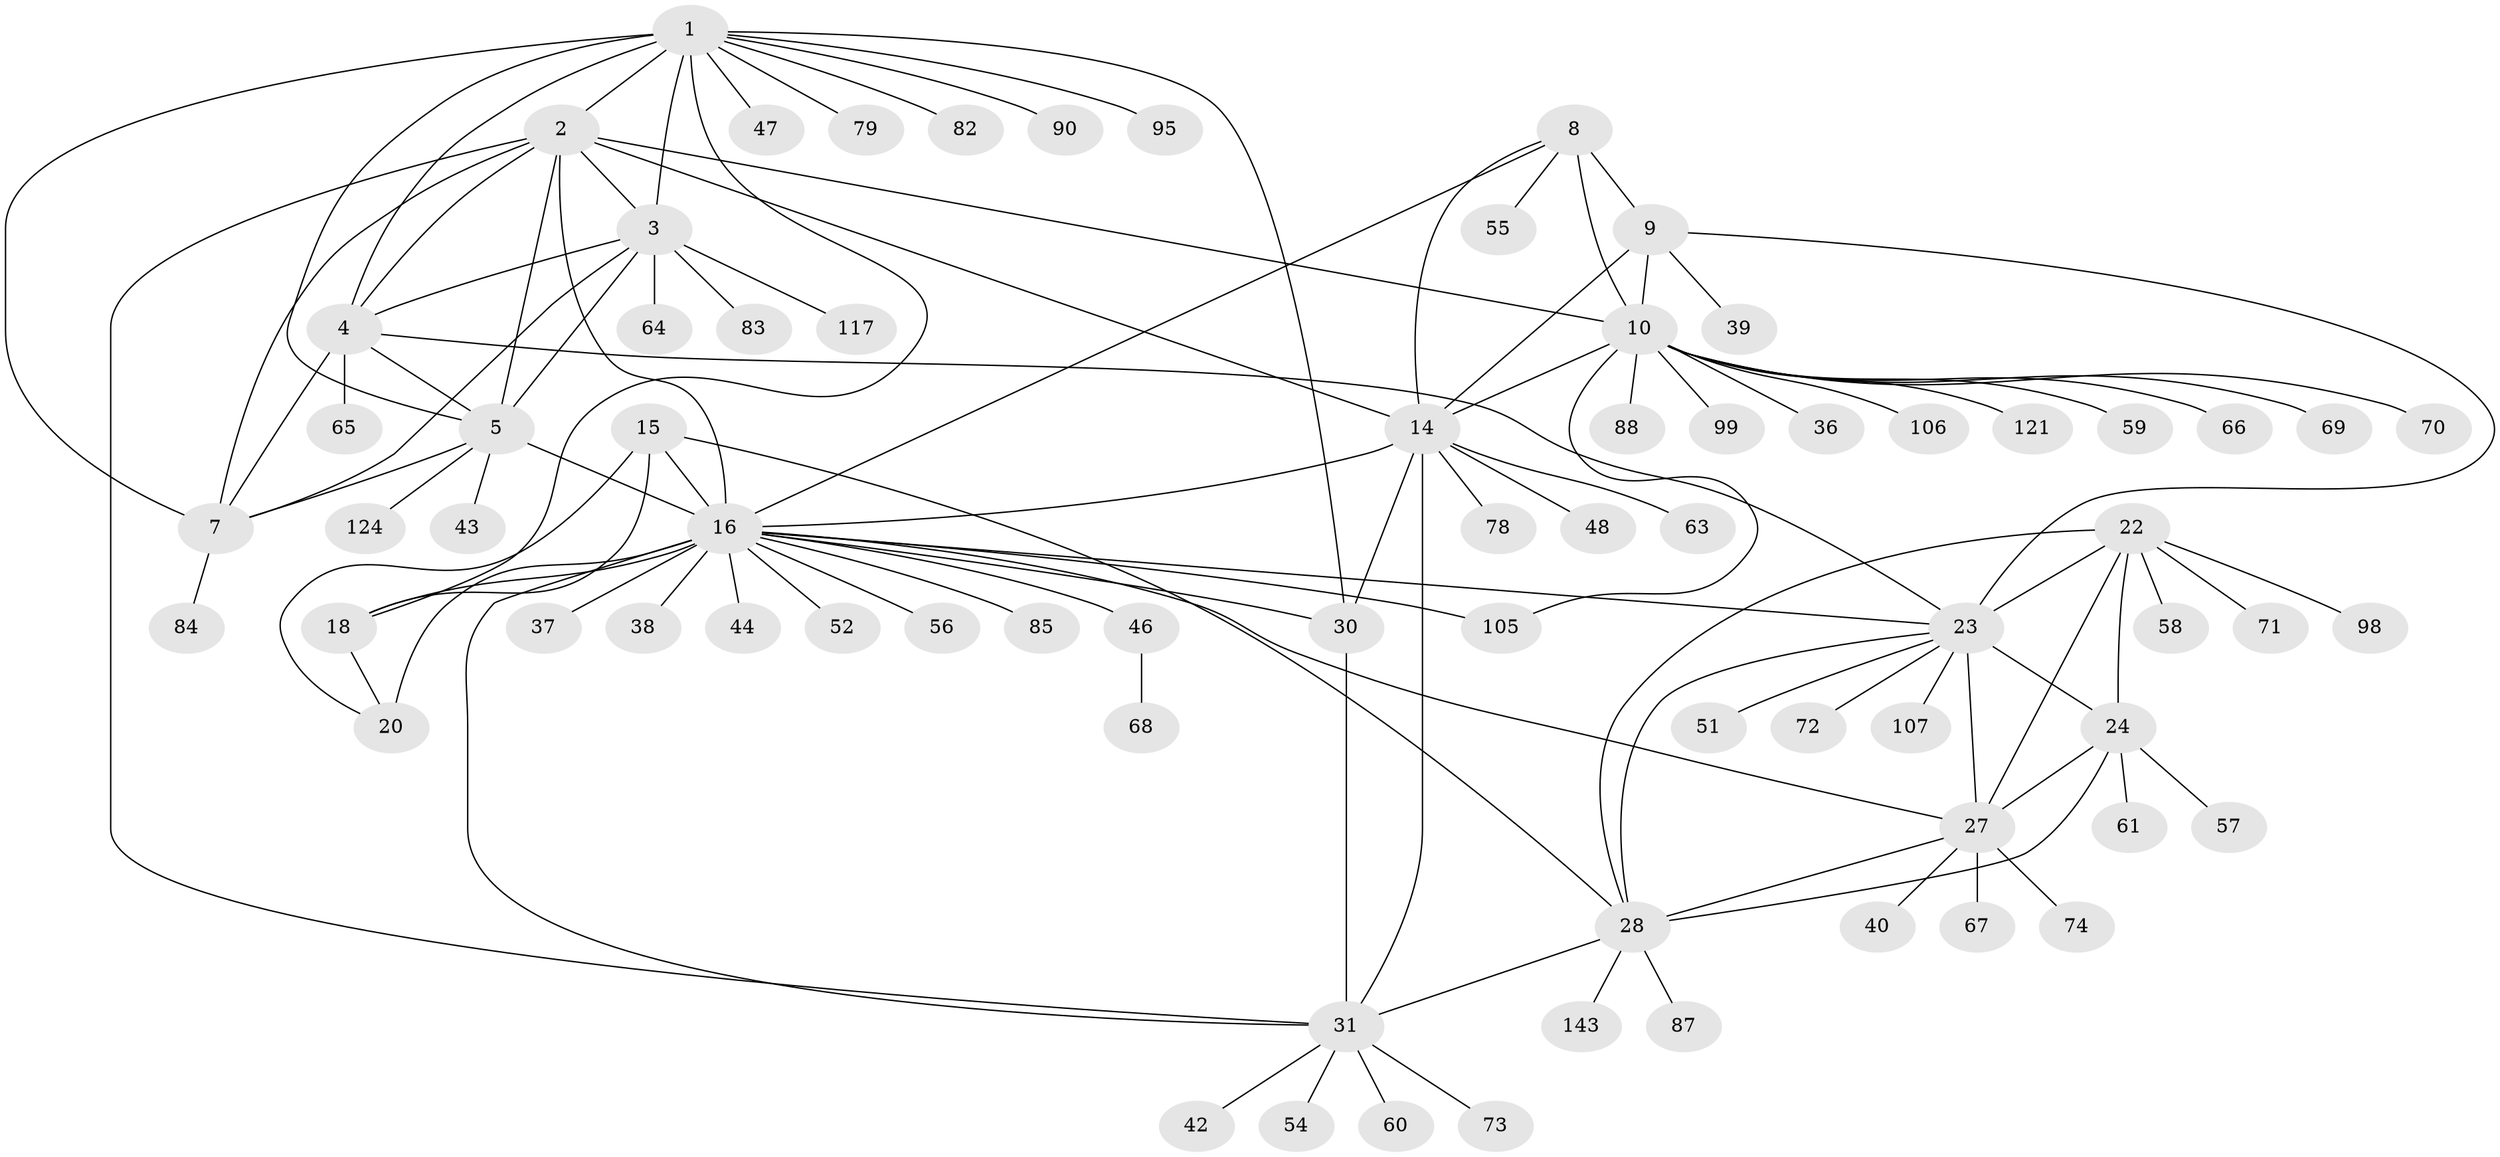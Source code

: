 // original degree distribution, {13: 0.00684931506849315, 11: 0.0273972602739726, 9: 0.0547945205479452, 8: 0.0547945205479452, 12: 0.0136986301369863, 7: 0.02054794520547945, 10: 0.0273972602739726, 14: 0.02054794520547945, 6: 0.0136986301369863, 1: 0.5958904109589042, 2: 0.13013698630136986, 3: 0.03424657534246575}
// Generated by graph-tools (version 1.1) at 2025/19/03/04/25 18:19:52]
// undirected, 73 vertices, 110 edges
graph export_dot {
graph [start="1"]
  node [color=gray90,style=filled];
  1;
  2 [super="+75+119+132+6"];
  3;
  4;
  5 [super="+81+122+104"];
  7;
  8;
  9;
  10 [super="+62+102+125+11+50"];
  14 [super="+29+49+126"];
  15 [super="+120"];
  16 [super="+77+130+17+21"];
  18;
  20;
  22;
  23 [super="+41+25+112+138+141"];
  24;
  27;
  28 [super="+45"];
  30 [super="+35"];
  31 [super="+33"];
  36;
  37;
  38 [super="+129"];
  39 [super="+128"];
  40;
  42;
  43 [super="+108+53"];
  44;
  46;
  47;
  48 [super="+137+76"];
  51;
  52;
  54;
  55;
  56;
  57;
  58;
  59;
  60;
  61 [super="+96+114"];
  63;
  64;
  65;
  66;
  67 [super="+100"];
  68;
  69;
  70;
  71;
  72;
  73;
  74;
  78;
  79;
  82;
  83 [super="+111"];
  84 [super="+123"];
  85;
  87;
  88;
  90;
  95;
  98 [super="+134"];
  99;
  105;
  106;
  107;
  117;
  121;
  124;
  143;
  1 -- 2 [weight=2];
  1 -- 3;
  1 -- 4;
  1 -- 5;
  1 -- 7;
  1 -- 18;
  1 -- 47;
  1 -- 79;
  1 -- 82;
  1 -- 90;
  1 -- 95;
  1 -- 30;
  2 -- 3 [weight=2];
  2 -- 4 [weight=2];
  2 -- 5 [weight=2];
  2 -- 7 [weight=2];
  2 -- 10;
  2 -- 16 [weight=2];
  2 -- 14;
  2 -- 31;
  3 -- 4;
  3 -- 5;
  3 -- 7;
  3 -- 64;
  3 -- 83;
  3 -- 117;
  4 -- 5;
  4 -- 7;
  4 -- 65;
  4 -- 23;
  5 -- 7;
  5 -- 43;
  5 -- 124;
  5 -- 16;
  7 -- 84;
  8 -- 9;
  8 -- 10 [weight=4];
  8 -- 14;
  8 -- 16;
  8 -- 55;
  9 -- 10 [weight=4];
  9 -- 14;
  9 -- 39;
  9 -- 23;
  10 -- 14 [weight=4];
  10 -- 66;
  10 -- 99;
  10 -- 36;
  10 -- 69;
  10 -- 70;
  10 -- 105;
  10 -- 106;
  10 -- 88;
  10 -- 121;
  10 -- 59;
  14 -- 78;
  14 -- 48;
  14 -- 63;
  14 -- 30 [weight=4];
  14 -- 31 [weight=4];
  14 -- 16 [weight=2];
  15 -- 16 [weight=4];
  15 -- 18;
  15 -- 20;
  15 -- 28;
  16 -- 18 [weight=4];
  16 -- 20 [weight=4];
  16 -- 46;
  16 -- 85;
  16 -- 23;
  16 -- 27 [weight=2];
  16 -- 30 [weight=2];
  16 -- 31 [weight=2];
  16 -- 37;
  16 -- 105;
  16 -- 44;
  16 -- 52;
  16 -- 56 [weight=2];
  16 -- 38;
  18 -- 20;
  22 -- 23 [weight=3];
  22 -- 24;
  22 -- 27;
  22 -- 28;
  22 -- 58;
  22 -- 71;
  22 -- 98;
  23 -- 24 [weight=3];
  23 -- 27 [weight=3];
  23 -- 28 [weight=3];
  23 -- 51;
  23 -- 72;
  23 -- 107;
  24 -- 27;
  24 -- 28;
  24 -- 57;
  24 -- 61;
  27 -- 28;
  27 -- 40;
  27 -- 67;
  27 -- 74;
  28 -- 87;
  28 -- 143;
  28 -- 31;
  30 -- 31 [weight=4];
  31 -- 54;
  31 -- 73;
  31 -- 42;
  31 -- 60;
  46 -- 68;
}
